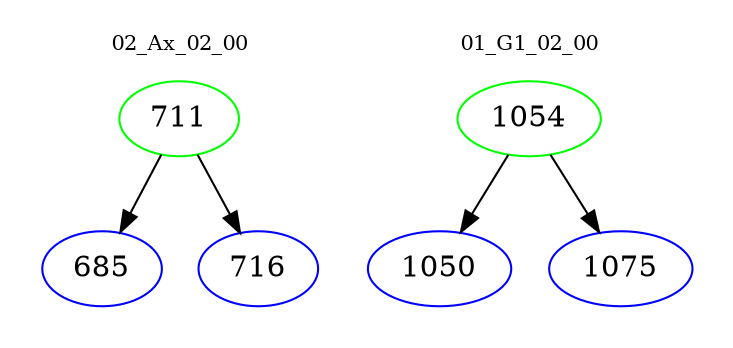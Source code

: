 digraph{
subgraph cluster_0 {
color = white
label = "02_Ax_02_00";
fontsize=10;
T0_711 [label="711", color="green"]
T0_711 -> T0_685 [color="black"]
T0_685 [label="685", color="blue"]
T0_711 -> T0_716 [color="black"]
T0_716 [label="716", color="blue"]
}
subgraph cluster_1 {
color = white
label = "01_G1_02_00";
fontsize=10;
T1_1054 [label="1054", color="green"]
T1_1054 -> T1_1050 [color="black"]
T1_1050 [label="1050", color="blue"]
T1_1054 -> T1_1075 [color="black"]
T1_1075 [label="1075", color="blue"]
}
}
